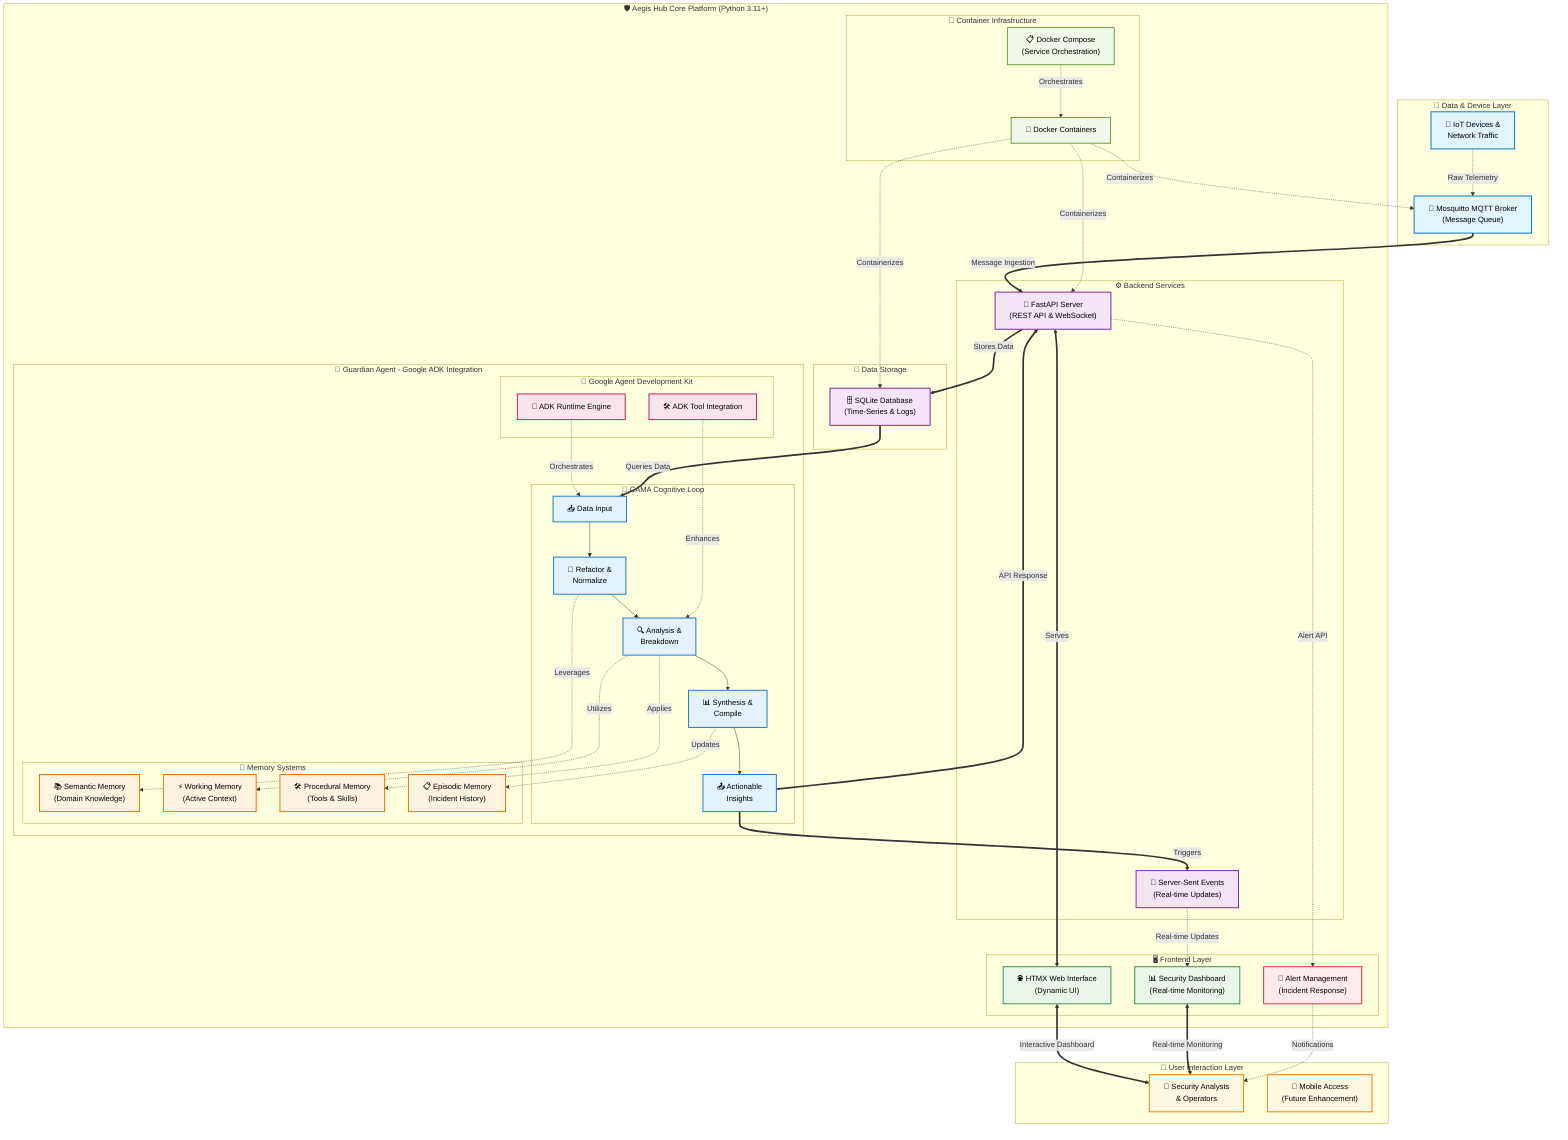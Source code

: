 graph TD
    %% Data & Device Layer
    subgraph DataLayer ["🔌 Data & Device Layer"]
        direction TB
        IoT["📡 IoT Devices &<br/>Network Traffic"] 
        Mosquitto["📨 Mosquitto MQTT Broker<br/>(Message Queue)"]
        IoT -.->|"Raw Telemetry"| Mosquitto
    end
    
    %% Aegis Hub Core Platform
    subgraph AegisCore ["🛡️ Aegis Hub Core Platform (Python 3.11+)"]
        direction TB
        
        %% Storage Layer
        subgraph Storage ["💾 Data Storage"]
            SQLite["🗄️ SQLite Database<br/>(Time-Series & Logs)"]
        end
        
        %% Backend Services
        subgraph Backend ["⚙️ Backend Services"]
            FastAPI["🚀 FastAPI Server<br/>(REST API & WebSocket)"]
            SSE["📡 Server-Sent Events<br/>(Real-time Updates)"]
        end
        
        %% Guardian Agent with Google ADK
        subgraph Guardian ["🤖 Guardian Agent - Google ADK Integration"]
            direction TB
            
            %% Google ADK Core
            subgraph GoogleADK ["🧠 Google Agent Development Kit"]
                ADKCore["🔧 ADK Runtime Engine"]
                ADKTools["🛠️ ADK Tool Integration"]
            end
            
            %% CAMA Cognitive Loop
            subgraph CAMALoop ["🔄 CAMA Cognitive Loop"]
                direction LR
                Input["📥 Data Input"] --> Refactor["🔄 Refactor &<br/>Normalize"]
                Refactor --> Breakdown["🔍 Analysis &<br/>Breakdown"]
                Breakdown --> Compile["📊 Synthesis &<br/>Compile"]
                Compile --> Output["📤 Actionable<br/>Insights"]
            end
            
            %% Memory Systems
            subgraph MemorySystems ["🧠 Memory Systems"]
                direction TB
                SM["📚 Semantic Memory<br/>(Domain Knowledge)"]
                WM["⚡ Working Memory<br/>(Active Context)"]
                PM["🛠️ Procedural Memory<br/>(Tools & Skills)"]
                EM["📋 Episodic Memory<br/>(Incident History)"]
            end
            
            %% ADK Integration
            ADKCore -.->|"Orchestrates"| Input
            ADKTools -.->|"Enhances"| Breakdown
            
            %% Memory Connections
            Refactor -.->|"Leverages"| SM
            Breakdown -.->|"Utilizes"| WM
            Breakdown -.->|"Applies"| PM
            Compile -.->|"Updates"| EM
        end
        
        %% Frontend Layer
        subgraph Frontend ["🖥️ Frontend Layer"]
            HTMX["🌐 HTMX Web Interface<br/>(Dynamic UI)"]
            WebDash["📊 Security Dashboard<br/>(Real-time Monitoring)"]
            Alerts["🚨 Alert Management<br/>(Incident Response)"]
        end
        
        %% Container Infrastructure
        subgraph Container ["🐳 Container Infrastructure"]
            Docker["🐳 Docker Containers"]
            Compose["📋 Docker Compose<br/>(Service Orchestration)"]
        end
        
        %% Internal Connections
        Mosquitto ==>|"Message Ingestion"| FastAPI
        FastAPI ==>|"Stores Data"| SQLite
        SQLite ==>|"Queries Data"| Input
        Output ==>|"Triggers"| SSE
        Output ==>|"API Response"| FastAPI
        FastAPI <==>|"Serves"| HTMX
        SSE -.->|"Real-time Updates"| WebDash
        FastAPI -.->|"Alert API"| Alerts
    end
    
    %% User Interaction Layer
    subgraph UserLayer ["👥 User Interaction Layer"]
        direction TB
        Users["👤 Security Analysts<br/>& Operators"]
        Mobile["📱 Mobile Access<br/>(Future Enhancement)"]
    end
    
    %% External Connections
    HTMX <==>|"Interactive Dashboard"| Users
    WebDash <==>|"Real-time Monitoring"| Users
    Alerts -.->|"Notifications"| Users
    
    %% Container Deployment
    Docker -.->|"Containerizes"| FastAPI
    Docker -.->|"Containerizes"| Mosquitto
    Docker -.->|"Containerizes"| SQLite
    Compose -.->|"Orchestrates"| Docker
    
    %% Styling
    classDef dataLayer fill:#e1f5fe,stroke:#0277bd,stroke-width:2px,color:#000
    classDef backendLayer fill:#f3e5f5,stroke:#7b1fa2,stroke-width:2px,color:#000
    classDef frontendLayer fill:#e8f5e8,stroke:#388e3c,stroke-width:2px,color:#000
    classDef memorySystem fill:#fff3e0,stroke:#ef6c00,stroke-width:2px,color:#000
    classDef processLayer fill:#e3f2fd,stroke:#1976d2,stroke-width:2px,color:#000
    classDef userLayer fill:#fff8e1,stroke:#f57c00,stroke-width:2px,color:#000
    classDef alertSystem fill:#ffebee,stroke:#d32f2f,stroke-width:2px,color:#000
    classDef containerLayer fill:#f1f8e9,stroke:#689f38,stroke-width:2px,color:#000
    classDef googleADK fill:#fce4ec,stroke:#c2185b,stroke-width:2px,color:#000
    
    class IoT,Mosquitto dataLayer
    class FastAPI,SSE,SQLite backendLayer
    class HTMX,WebDash frontendLayer
    class SM,WM,PM,EM memorySystem
    class Input,Refactor,Breakdown,Compile,Output processLayer
    class Users,Mobile userLayer
    class Alerts alertSystem
    class Docker,Compose containerLayer
    class ADKCore,ADKTools googleADK